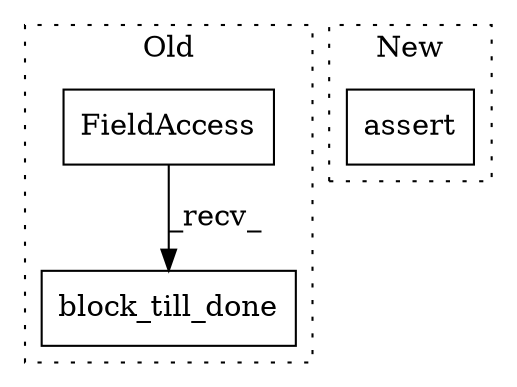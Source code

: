 digraph G {
subgraph cluster0 {
1 [label="block_till_done" a="32" s="2507" l="17" shape="box"];
3 [label="FieldAccess" a="22" s="2497" l="9" shape="box"];
label = "Old";
style="dotted";
}
subgraph cluster1 {
2 [label="assert" a="32" s="2261,2313" l="12,1" shape="box"];
label = "New";
style="dotted";
}
3 -> 1 [label="_recv_"];
}